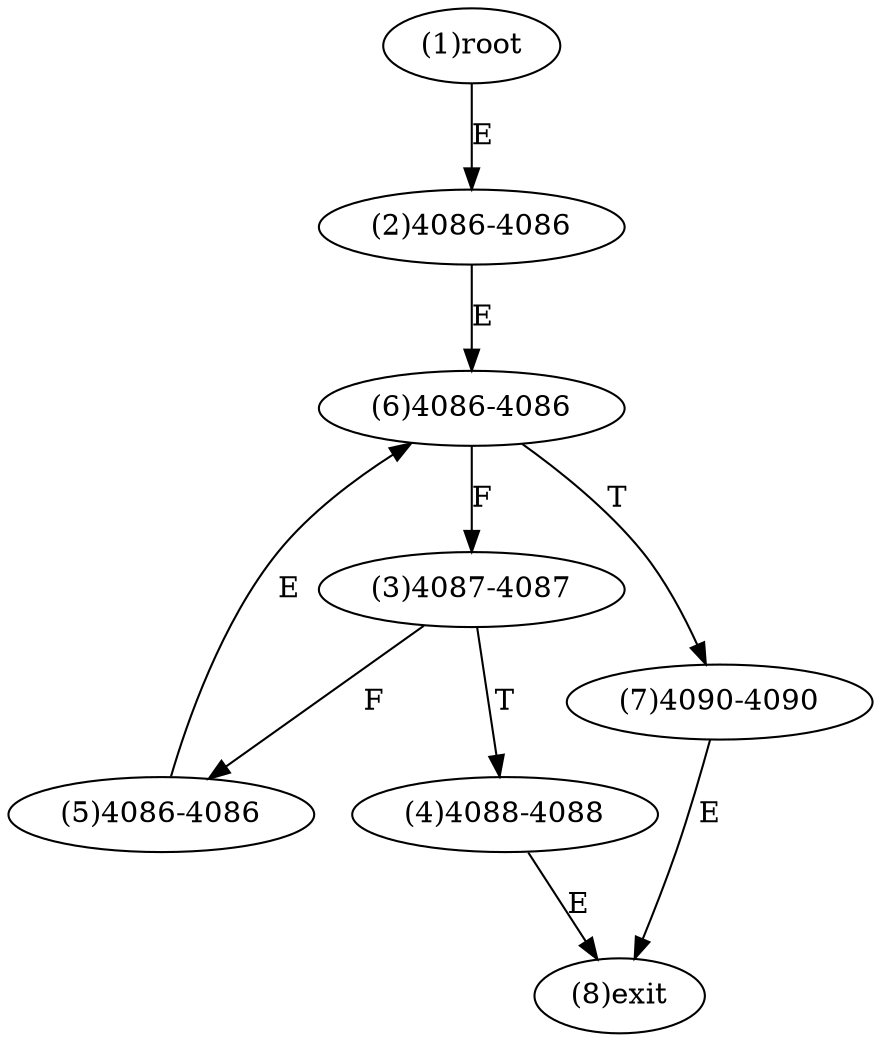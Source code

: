 digraph "" { 
1[ label="(1)root"];
2[ label="(2)4086-4086"];
3[ label="(3)4087-4087"];
4[ label="(4)4088-4088"];
5[ label="(5)4086-4086"];
6[ label="(6)4086-4086"];
7[ label="(7)4090-4090"];
8[ label="(8)exit"];
1->2[ label="E"];
2->6[ label="E"];
3->5[ label="F"];
3->4[ label="T"];
4->8[ label="E"];
5->6[ label="E"];
6->3[ label="F"];
6->7[ label="T"];
7->8[ label="E"];
}